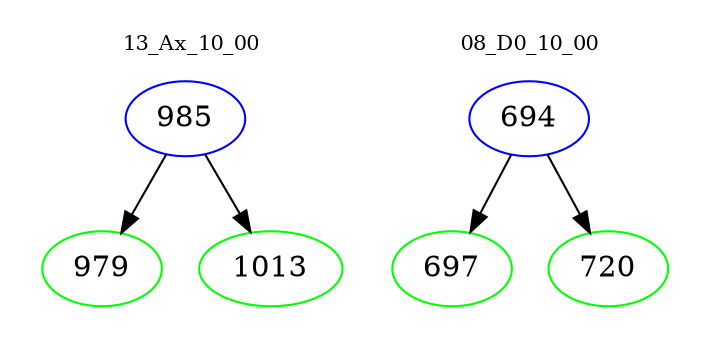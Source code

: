 digraph{
subgraph cluster_0 {
color = white
label = "13_Ax_10_00";
fontsize=10;
T0_985 [label="985", color="blue"]
T0_985 -> T0_979 [color="black"]
T0_979 [label="979", color="green"]
T0_985 -> T0_1013 [color="black"]
T0_1013 [label="1013", color="green"]
}
subgraph cluster_1 {
color = white
label = "08_D0_10_00";
fontsize=10;
T1_694 [label="694", color="blue"]
T1_694 -> T1_697 [color="black"]
T1_697 [label="697", color="green"]
T1_694 -> T1_720 [color="black"]
T1_720 [label="720", color="green"]
}
}
